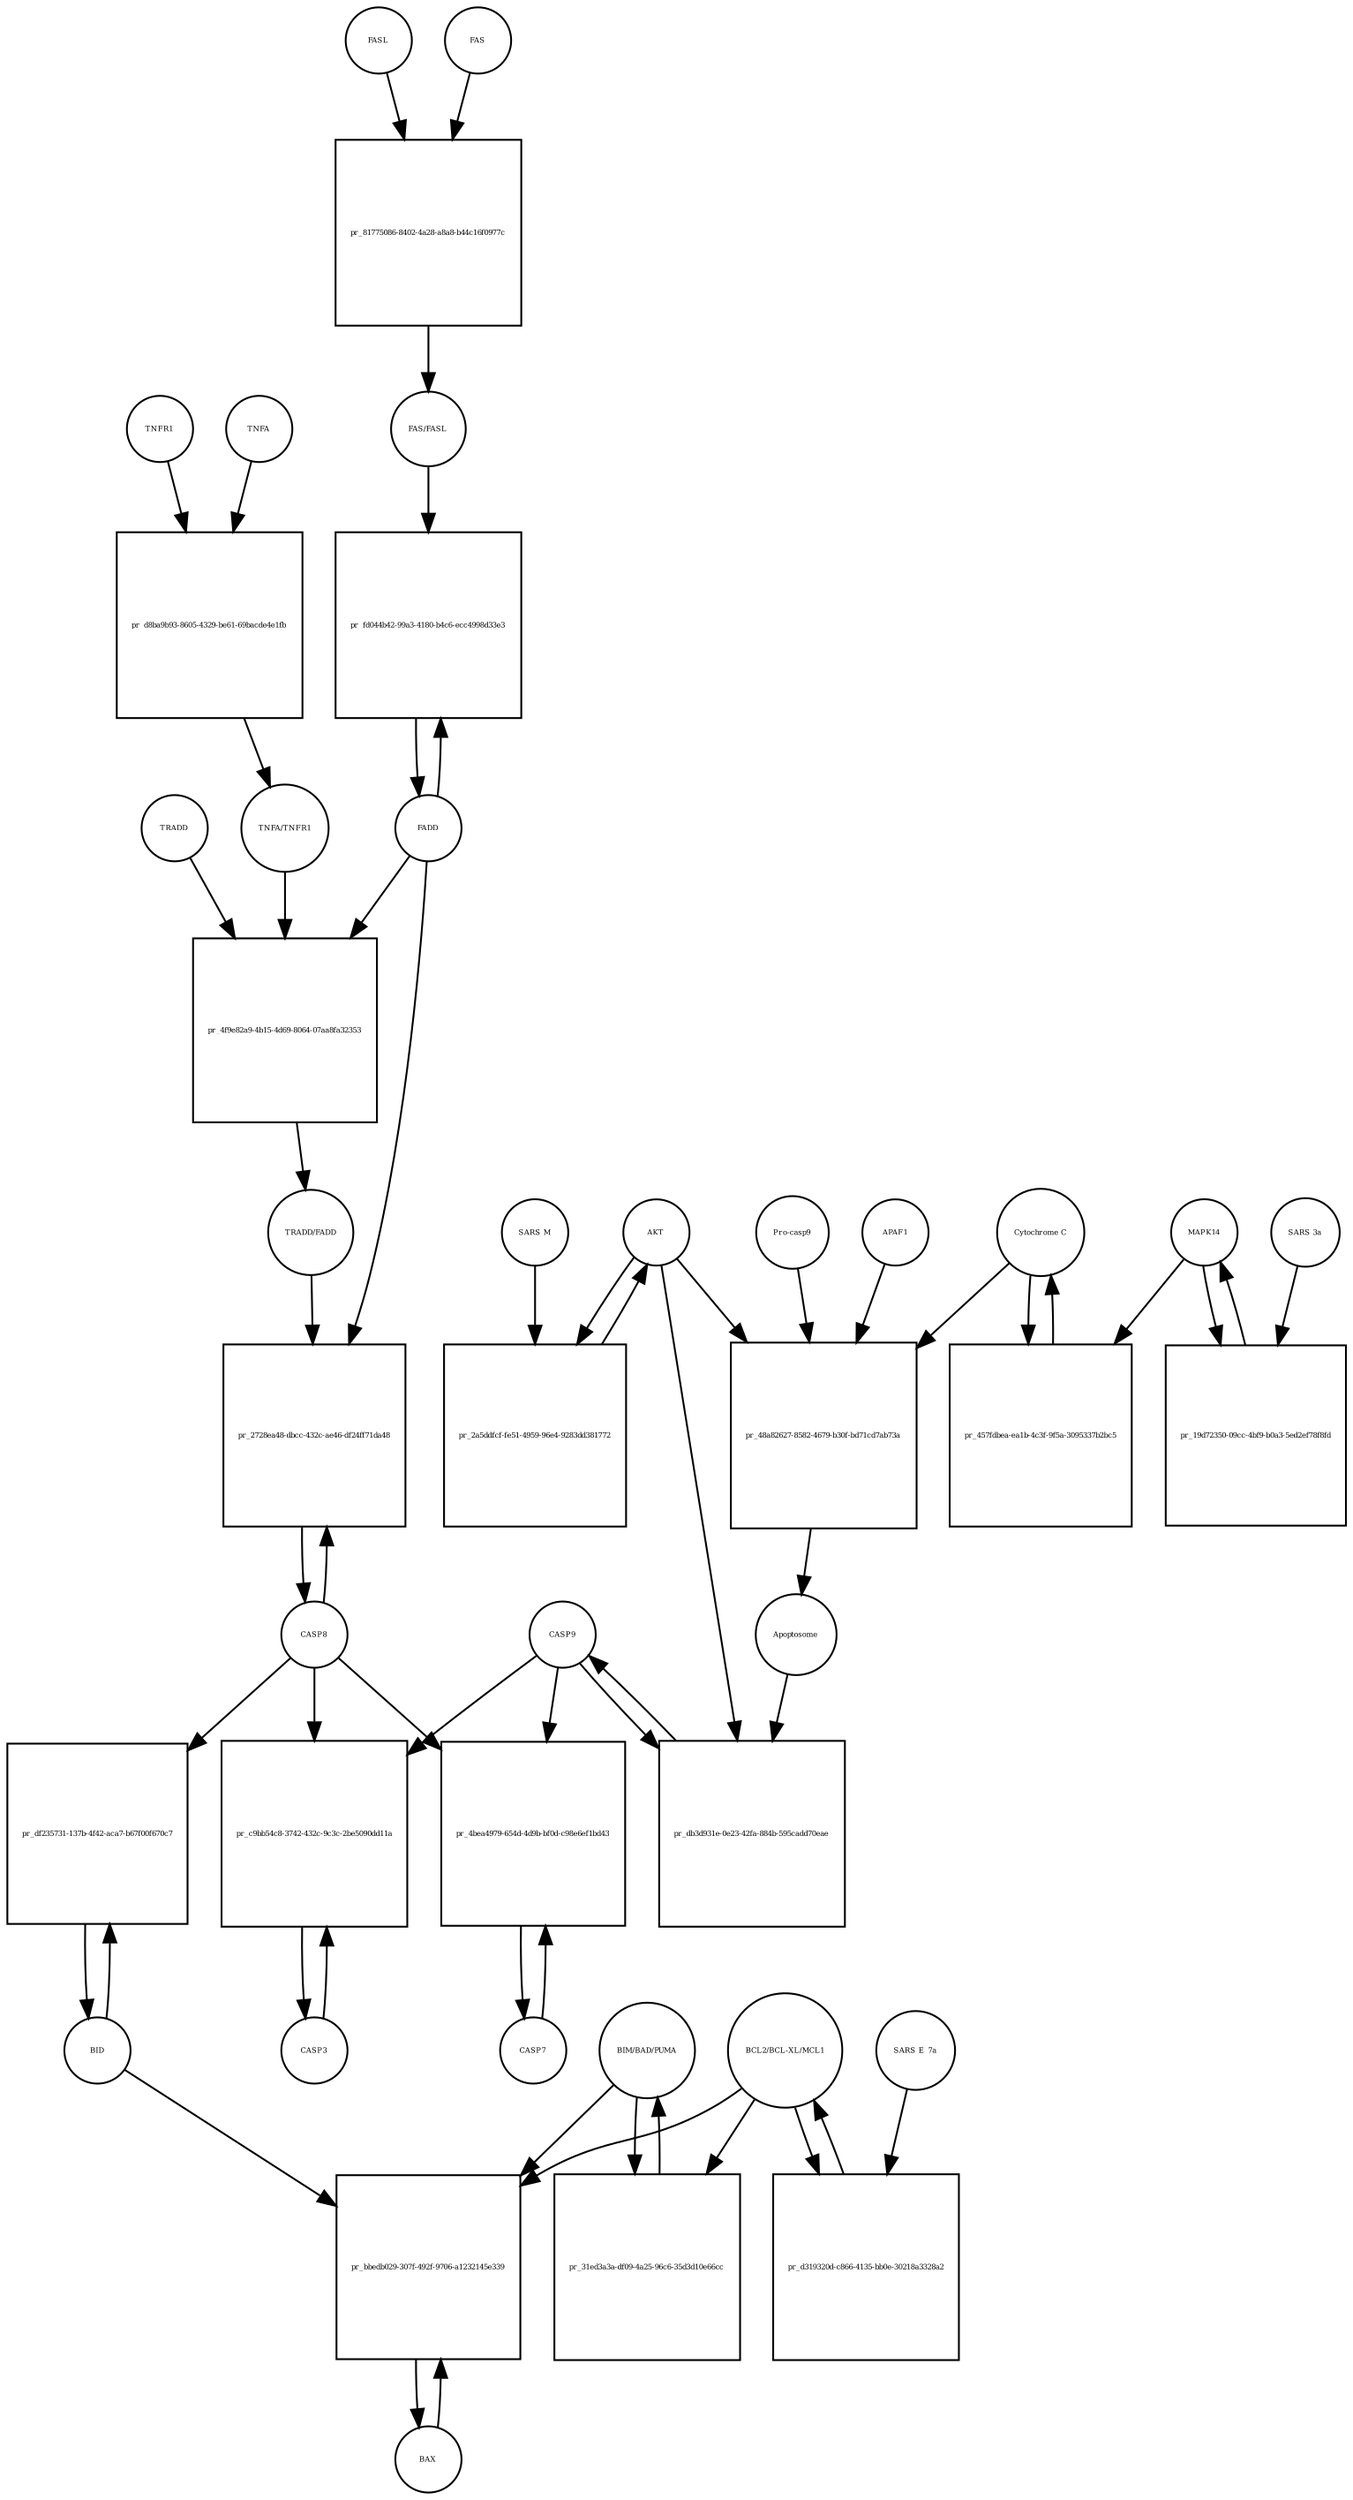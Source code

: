 strict digraph  {
FASL [annotation="", bipartite=0, cls=macromolecule, fontsize=4, label=FASL, shape=circle];
"pr_81775086-8402-4a28-a8a8-b44c16f0977c" [annotation="", bipartite=1, cls=process, fontsize=4, label="pr_81775086-8402-4a28-a8a8-b44c16f0977c", shape=square];
FAS [annotation="", bipartite=0, cls=macromolecule, fontsize=4, label=FAS, shape=circle];
"FAS/FASL" [annotation="", bipartite=0, cls=complex, fontsize=4, label="FAS/FASL", shape=circle];
TNFA [annotation="", bipartite=0, cls=macromolecule, fontsize=4, label=TNFA, shape=circle];
"pr_d8ba9b93-8605-4329-be61-69bacde4e1fb" [annotation="", bipartite=1, cls=process, fontsize=4, label="pr_d8ba9b93-8605-4329-be61-69bacde4e1fb", shape=square];
TNFR1 [annotation="", bipartite=0, cls=macromolecule, fontsize=4, label=TNFR1, shape=circle];
"TNFA/TNFR1" [annotation="", bipartite=0, cls=complex, fontsize=4, label="TNFA/TNFR1", shape=circle];
FADD [annotation="", bipartite=0, cls=macromolecule, fontsize=4, label=FADD, shape=circle];
"pr_fd044b42-99a3-4180-b4c6-ecc4998d33e3" [annotation="", bipartite=1, cls=process, fontsize=4, label="pr_fd044b42-99a3-4180-b4c6-ecc4998d33e3", shape=square];
CASP8 [annotation="", bipartite=0, cls=macromolecule, fontsize=4, label=CASP8, shape=circle];
"pr_2728ea48-dbcc-432c-ae46-df24ff71da48" [annotation="", bipartite=1, cls=process, fontsize=4, label="pr_2728ea48-dbcc-432c-ae46-df24ff71da48", shape=square];
"TRADD/FADD" [annotation="", bipartite=0, cls=complex, fontsize=4, label="TRADD/FADD", shape=circle];
CASP3 [annotation="", bipartite=0, cls=macromolecule, fontsize=4, label=CASP3, shape=circle];
"pr_c9bb54c8-3742-432c-9c3c-2be5090dd11a" [annotation="", bipartite=1, cls=process, fontsize=4, label="pr_c9bb54c8-3742-432c-9c3c-2be5090dd11a", shape=square];
CASP9 [annotation="", bipartite=0, cls=macromolecule, fontsize=4, label=CASP9, shape=circle];
"pr_db3d931e-0e23-42fa-884b-595cadd70eae" [annotation="", bipartite=1, cls=process, fontsize=4, label="pr_db3d931e-0e23-42fa-884b-595cadd70eae", shape=square];
Apoptosome [annotation="", bipartite=0, cls=complex, fontsize=4, label=Apoptosome, shape=circle];
AKT [annotation="", bipartite=0, cls=macromolecule, fontsize=4, label=AKT, shape=circle];
BID [annotation="", bipartite=0, cls=macromolecule, fontsize=4, label=BID, shape=circle];
"pr_df235731-137b-4f42-aca7-b67f00f670c7" [annotation="", bipartite=1, cls=process, fontsize=4, label="pr_df235731-137b-4f42-aca7-b67f00f670c7", shape=square];
BAX [annotation="", bipartite=0, cls=macromolecule, fontsize=4, label=BAX, shape=circle];
"pr_bbedb029-307f-492f-9706-a1232145e339" [annotation="", bipartite=1, cls=process, fontsize=4, label="pr_bbedb029-307f-492f-9706-a1232145e339", shape=square];
"BIM/BAD/PUMA" [annotation="", bipartite=0, cls=complex, fontsize=4, label="BIM/BAD/PUMA", shape=circle];
"BCL2/BCL-XL/MCL1" [annotation="", bipartite=0, cls=complex, fontsize=4, label="BCL2/BCL-XL/MCL1", shape=circle];
"Cytochrome C" [annotation="", bipartite=0, cls=macromolecule, fontsize=4, label="Cytochrome C", shape=circle];
"pr_457fdbea-ea1b-4c3f-9f5a-3095337b2bc5" [annotation="", bipartite=1, cls=process, fontsize=4, label="pr_457fdbea-ea1b-4c3f-9f5a-3095337b2bc5", shape=square];
MAPK14 [annotation="", bipartite=0, cls=macromolecule, fontsize=4, label=MAPK14, shape=circle];
APAF1 [annotation="", bipartite=0, cls=macromolecule, fontsize=4, label=APAF1, shape=circle];
"pr_48a82627-8582-4679-b30f-bd71cd7ab73a" [annotation="", bipartite=1, cls=process, fontsize=4, label="pr_48a82627-8582-4679-b30f-bd71cd7ab73a", shape=square];
"Pro-casp9" [annotation="", bipartite=0, cls=macromolecule, fontsize=4, label="Pro-casp9", shape=circle];
CASP7 [annotation="", bipartite=0, cls=macromolecule, fontsize=4, label=CASP7, shape=circle];
"pr_4bea4979-654d-4d9b-bf0d-c98e6ef1bd43" [annotation="", bipartite=1, cls=process, fontsize=4, label="pr_4bea4979-654d-4d9b-bf0d-c98e6ef1bd43", shape=square];
"pr_2a5ddfcf-fe51-4959-96e4-9283dd381772" [annotation="", bipartite=1, cls=process, fontsize=4, label="pr_2a5ddfcf-fe51-4959-96e4-9283dd381772", shape=square];
"SARS M" [annotation="", bipartite=0, cls=macromolecule, fontsize=4, label="SARS M", shape=circle];
"pr_4f9e82a9-4b15-4d69-8064-07aa8fa32353" [annotation="", bipartite=1, cls=process, fontsize=4, label="pr_4f9e82a9-4b15-4d69-8064-07aa8fa32353", shape=square];
TRADD [annotation="", bipartite=0, cls=macromolecule, fontsize=4, label=TRADD, shape=circle];
"pr_19d72350-09cc-4bf9-b0a3-5ed2ef78f8fd" [annotation="", bipartite=1, cls=process, fontsize=4, label="pr_19d72350-09cc-4bf9-b0a3-5ed2ef78f8fd", shape=square];
"SARS 3a" [annotation="", bipartite=0, cls=macromolecule, fontsize=4, label="SARS 3a", shape=circle];
"pr_31ed3a3a-df09-4a25-96c6-35d3d10e66cc" [annotation="", bipartite=1, cls=process, fontsize=4, label="pr_31ed3a3a-df09-4a25-96c6-35d3d10e66cc", shape=square];
"pr_d319320d-c866-4135-bb0e-30218a3328a2" [annotation="", bipartite=1, cls=process, fontsize=4, label="pr_d319320d-c866-4135-bb0e-30218a3328a2", shape=square];
"SARS E_7a" [annotation="", bipartite=0, cls=macromolecule, fontsize=4, label="SARS E_7a", shape=circle];
FASL -> "pr_81775086-8402-4a28-a8a8-b44c16f0977c"  [annotation="", interaction_type=consumption];
"pr_81775086-8402-4a28-a8a8-b44c16f0977c" -> "FAS/FASL"  [annotation="", interaction_type=production];
FAS -> "pr_81775086-8402-4a28-a8a8-b44c16f0977c"  [annotation="", interaction_type=consumption];
"FAS/FASL" -> "pr_fd044b42-99a3-4180-b4c6-ecc4998d33e3"  [annotation="urn_miriam_kegg.pathway_hsa04210", interaction_type=catalysis];
TNFA -> "pr_d8ba9b93-8605-4329-be61-69bacde4e1fb"  [annotation="", interaction_type=consumption];
"pr_d8ba9b93-8605-4329-be61-69bacde4e1fb" -> "TNFA/TNFR1"  [annotation="", interaction_type=production];
TNFR1 -> "pr_d8ba9b93-8605-4329-be61-69bacde4e1fb"  [annotation="", interaction_type=consumption];
"TNFA/TNFR1" -> "pr_4f9e82a9-4b15-4d69-8064-07aa8fa32353"  [annotation="urn_miriam_kegg.pathway_hsa04210", interaction_type=catalysis];
FADD -> "pr_fd044b42-99a3-4180-b4c6-ecc4998d33e3"  [annotation="", interaction_type=consumption];
FADD -> "pr_2728ea48-dbcc-432c-ae46-df24ff71da48"  [annotation="urn_miriam_kegg.pathway_hsa04210", interaction_type=catalysis];
FADD -> "pr_4f9e82a9-4b15-4d69-8064-07aa8fa32353"  [annotation="", interaction_type=consumption];
"pr_fd044b42-99a3-4180-b4c6-ecc4998d33e3" -> FADD  [annotation="", interaction_type=production];
CASP8 -> "pr_2728ea48-dbcc-432c-ae46-df24ff71da48"  [annotation="", interaction_type=consumption];
CASP8 -> "pr_c9bb54c8-3742-432c-9c3c-2be5090dd11a"  [annotation="urn_miriam_kegg.pathway_hsa04210", interaction_type=catalysis];
CASP8 -> "pr_df235731-137b-4f42-aca7-b67f00f670c7"  [annotation="urn_miriam_kegg.pathway_hsa04210", interaction_type=catalysis];
CASP8 -> "pr_4bea4979-654d-4d9b-bf0d-c98e6ef1bd43"  [annotation="urn_miriam_kegg.pathway_hsa04210", interaction_type=catalysis];
"pr_2728ea48-dbcc-432c-ae46-df24ff71da48" -> CASP8  [annotation="", interaction_type=production];
"TRADD/FADD" -> "pr_2728ea48-dbcc-432c-ae46-df24ff71da48"  [annotation="urn_miriam_kegg.pathway_hsa04210", interaction_type=catalysis];
CASP3 -> "pr_c9bb54c8-3742-432c-9c3c-2be5090dd11a"  [annotation="", interaction_type=consumption];
"pr_c9bb54c8-3742-432c-9c3c-2be5090dd11a" -> CASP3  [annotation="", interaction_type=production];
CASP9 -> "pr_c9bb54c8-3742-432c-9c3c-2be5090dd11a"  [annotation="urn_miriam_kegg.pathway_hsa04210", interaction_type=catalysis];
CASP9 -> "pr_db3d931e-0e23-42fa-884b-595cadd70eae"  [annotation="", interaction_type=consumption];
CASP9 -> "pr_4bea4979-654d-4d9b-bf0d-c98e6ef1bd43"  [annotation="urn_miriam_kegg.pathway_hsa04210", interaction_type=catalysis];
"pr_db3d931e-0e23-42fa-884b-595cadd70eae" -> CASP9  [annotation="", interaction_type=production];
Apoptosome -> "pr_db3d931e-0e23-42fa-884b-595cadd70eae"  [annotation="urn_miriam_kegg.pathway_hsa04210", interaction_type=catalysis];
AKT -> "pr_db3d931e-0e23-42fa-884b-595cadd70eae"  [annotation="urn_miriam_kegg.pathway_hsa04210", interaction_type=inhibition];
AKT -> "pr_48a82627-8582-4679-b30f-bd71cd7ab73a"  [annotation="urn_miriam_kegg.pathway_hsa04210", interaction_type=inhibition];
AKT -> "pr_2a5ddfcf-fe51-4959-96e4-9283dd381772"  [annotation="", interaction_type=consumption];
BID -> "pr_df235731-137b-4f42-aca7-b67f00f670c7"  [annotation="", interaction_type=consumption];
BID -> "pr_bbedb029-307f-492f-9706-a1232145e339"  [annotation=urn_miriam_pubmed_31226023, interaction_type=catalysis];
"pr_df235731-137b-4f42-aca7-b67f00f670c7" -> BID  [annotation="", interaction_type=production];
BAX -> "pr_bbedb029-307f-492f-9706-a1232145e339"  [annotation="", interaction_type=consumption];
"pr_bbedb029-307f-492f-9706-a1232145e339" -> BAX  [annotation="", interaction_type=production];
"BIM/BAD/PUMA" -> "pr_bbedb029-307f-492f-9706-a1232145e339"  [annotation=urn_miriam_pubmed_31226023, interaction_type=catalysis];
"BIM/BAD/PUMA" -> "pr_31ed3a3a-df09-4a25-96c6-35d3d10e66cc"  [annotation="", interaction_type=consumption];
"BCL2/BCL-XL/MCL1" -> "pr_bbedb029-307f-492f-9706-a1232145e339"  [annotation=urn_miriam_pubmed_31226023, interaction_type=inhibition];
"BCL2/BCL-XL/MCL1" -> "pr_31ed3a3a-df09-4a25-96c6-35d3d10e66cc"  [annotation="", interaction_type=inhibition];
"BCL2/BCL-XL/MCL1" -> "pr_d319320d-c866-4135-bb0e-30218a3328a2"  [annotation="", interaction_type=consumption];
"Cytochrome C" -> "pr_457fdbea-ea1b-4c3f-9f5a-3095337b2bc5"  [annotation="", interaction_type=consumption];
"Cytochrome C" -> "pr_48a82627-8582-4679-b30f-bd71cd7ab73a"  [annotation="", interaction_type=consumption];
"pr_457fdbea-ea1b-4c3f-9f5a-3095337b2bc5" -> "Cytochrome C"  [annotation="", interaction_type=production];
MAPK14 -> "pr_457fdbea-ea1b-4c3f-9f5a-3095337b2bc5"  [annotation="urn_miriam_kegg.pathway_hsa04210|urn_miriam_pubmed_31226023", interaction_type=catalysis];
MAPK14 -> "pr_19d72350-09cc-4bf9-b0a3-5ed2ef78f8fd"  [annotation="", interaction_type=consumption];
APAF1 -> "pr_48a82627-8582-4679-b30f-bd71cd7ab73a"  [annotation="", interaction_type=consumption];
"pr_48a82627-8582-4679-b30f-bd71cd7ab73a" -> Apoptosome  [annotation="", interaction_type=production];
"Pro-casp9" -> "pr_48a82627-8582-4679-b30f-bd71cd7ab73a"  [annotation="", interaction_type=consumption];
CASP7 -> "pr_4bea4979-654d-4d9b-bf0d-c98e6ef1bd43"  [annotation="", interaction_type=consumption];
"pr_4bea4979-654d-4d9b-bf0d-c98e6ef1bd43" -> CASP7  [annotation="", interaction_type=production];
"pr_2a5ddfcf-fe51-4959-96e4-9283dd381772" -> AKT  [annotation="", interaction_type=production];
"SARS M" -> "pr_2a5ddfcf-fe51-4959-96e4-9283dd381772"  [annotation=urn_miriam_pubmed_31226023, interaction_type=inhibition];
"pr_4f9e82a9-4b15-4d69-8064-07aa8fa32353" -> "TRADD/FADD"  [annotation="", interaction_type=production];
TRADD -> "pr_4f9e82a9-4b15-4d69-8064-07aa8fa32353"  [annotation="", interaction_type=consumption];
"pr_19d72350-09cc-4bf9-b0a3-5ed2ef78f8fd" -> MAPK14  [annotation="", interaction_type=production];
"SARS 3a" -> "pr_19d72350-09cc-4bf9-b0a3-5ed2ef78f8fd"  [annotation=urn_miriam_pubmed_31226023, interaction_type=catalysis];
"pr_31ed3a3a-df09-4a25-96c6-35d3d10e66cc" -> "BIM/BAD/PUMA"  [annotation="", interaction_type=production];
"pr_d319320d-c866-4135-bb0e-30218a3328a2" -> "BCL2/BCL-XL/MCL1"  [annotation="", interaction_type=production];
"SARS E_7a" -> "pr_d319320d-c866-4135-bb0e-30218a3328a2"  [annotation="", interaction_type=inhibition];
}
